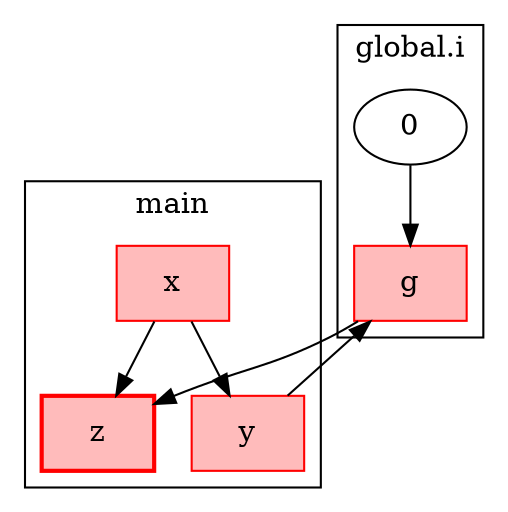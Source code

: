 digraph G {
  cp2 [label=<z>, shape=box, fillcolor="#FFBBBB", color="#FF0000",
       style="filled,bold", ];
  cp3 [label=<g>, shape=box, fillcolor="#FFBBBB", color="#FF0000",
       style="filled", ];
  cp5 [label=<x>, shape=box, fillcolor="#FFBBBB", color="#FF0000",
       style="filled", ];
  cp7 [label=<y>, shape=box, fillcolor="#FFBBBB", color="#FF0000",
       style="filled", ];
  cp9 [label=<0>, shape=ellipse, ];
  
  subgraph cluster_cs_1 { label=<main>; cp7;cp5;cp2;
     };
  subgraph cluster_file_1 { label=<global.i>; cp9;cp3;
     };
  
  cp3 -> cp2;
  cp5 -> cp2;
  cp5 -> cp7;
  cp7 -> cp3;
  cp9 -> cp3;
  
  }
